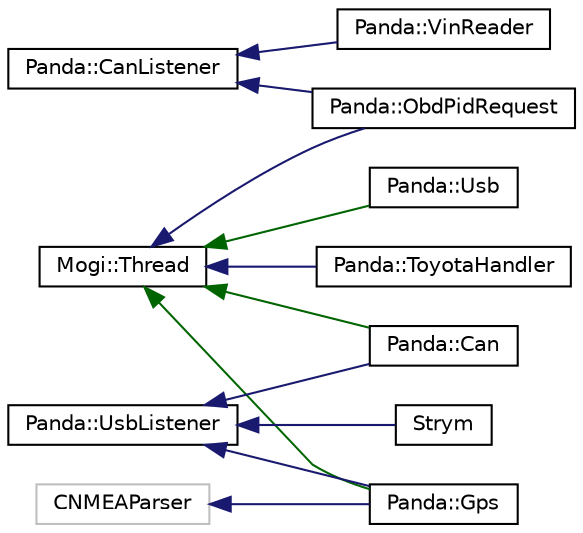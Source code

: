 digraph "Graphical Class Hierarchy"
{
  edge [fontname="Helvetica",fontsize="10",labelfontname="Helvetica",labelfontsize="10"];
  node [fontname="Helvetica",fontsize="10",shape=record];
  rankdir="LR";
  Node1 [label="Panda::CanListener",height=0.2,width=0.4,color="black", fillcolor="white", style="filled",URL="$class_panda_1_1_can_listener.html",tooltip="An abstract class for new data notifications for new CAN data. "];
  Node1 -> Node2 [dir="back",color="midnightblue",fontsize="10",style="solid",fontname="Helvetica"];
  Node2 [label="Panda::ObdPidRequest",height=0.2,width=0.4,color="black", fillcolor="white", style="filled",URL="$class_panda_1_1_obd_pid_request.html"];
  Node1 -> Node3 [dir="back",color="midnightblue",fontsize="10",style="solid",fontname="Helvetica"];
  Node3 [label="Panda::VinReader",height=0.2,width=0.4,color="black", fillcolor="white", style="filled",URL="$class_panda_1_1_vin_reader.html"];
  Node4 [label="CNMEAParser",height=0.2,width=0.4,color="grey75", fillcolor="white", style="filled"];
  Node4 -> Node5 [dir="back",color="midnightblue",fontsize="10",style="solid",fontname="Helvetica"];
  Node5 [label="Panda::Gps",height=0.2,width=0.4,color="black", fillcolor="white", style="filled",URL="$class_panda_1_1_gps.html",tooltip="A class that handles the GPS data. "];
  Node6 [label="Mogi::Thread",height=0.2,width=0.4,color="black", fillcolor="white", style="filled",URL="$class_mogi_1_1_thread.html",tooltip="Abstract class, handles a single thread. Features mutual exclusion and pause/resume. "];
  Node6 -> Node7 [dir="back",color="darkgreen",fontsize="10",style="solid",fontname="Helvetica"];
  Node7 [label="Panda::Can",height=0.2,width=0.4,color="black", fillcolor="white", style="filled",URL="$class_panda_1_1_can.html",tooltip="A class that handles the CAN data. "];
  Node6 -> Node5 [dir="back",color="darkgreen",fontsize="10",style="solid",fontname="Helvetica"];
  Node6 -> Node2 [dir="back",color="midnightblue",fontsize="10",style="solid",fontname="Helvetica"];
  Node6 -> Node8 [dir="back",color="midnightblue",fontsize="10",style="solid",fontname="Helvetica"];
  Node8 [label="Panda::ToyotaHandler",height=0.2,width=0.4,color="black", fillcolor="white", style="filled",URL="$class_panda_1_1_toyota_handler.html",tooltip="A threaded interface class that handles sending contorl commands to a Panda via a Panda::Handler..."];
  Node6 -> Node9 [dir="back",color="darkgreen",fontsize="10",style="solid",fontname="Helvetica"];
  Node9 [label="Panda::Usb",height=0.2,width=0.4,color="black", fillcolor="white", style="filled",URL="$class_panda_1_1_usb.html"];
  Node10 [label="Panda::UsbListener",height=0.2,width=0.4,color="black", fillcolor="white", style="filled",URL="$class_panda_1_1_usb_listener.html"];
  Node10 -> Node7 [dir="back",color="midnightblue",fontsize="10",style="solid",fontname="Helvetica"];
  Node10 -> Node5 [dir="back",color="midnightblue",fontsize="10",style="solid",fontname="Helvetica"];
  Node10 -> Node11 [dir="back",color="midnightblue",fontsize="10",style="solid",fontname="Helvetica"];
  Node11 [label="Strym",height=0.2,width=0.4,color="black", fillcolor="white", style="filled",URL="$class_strym.html"];
}
